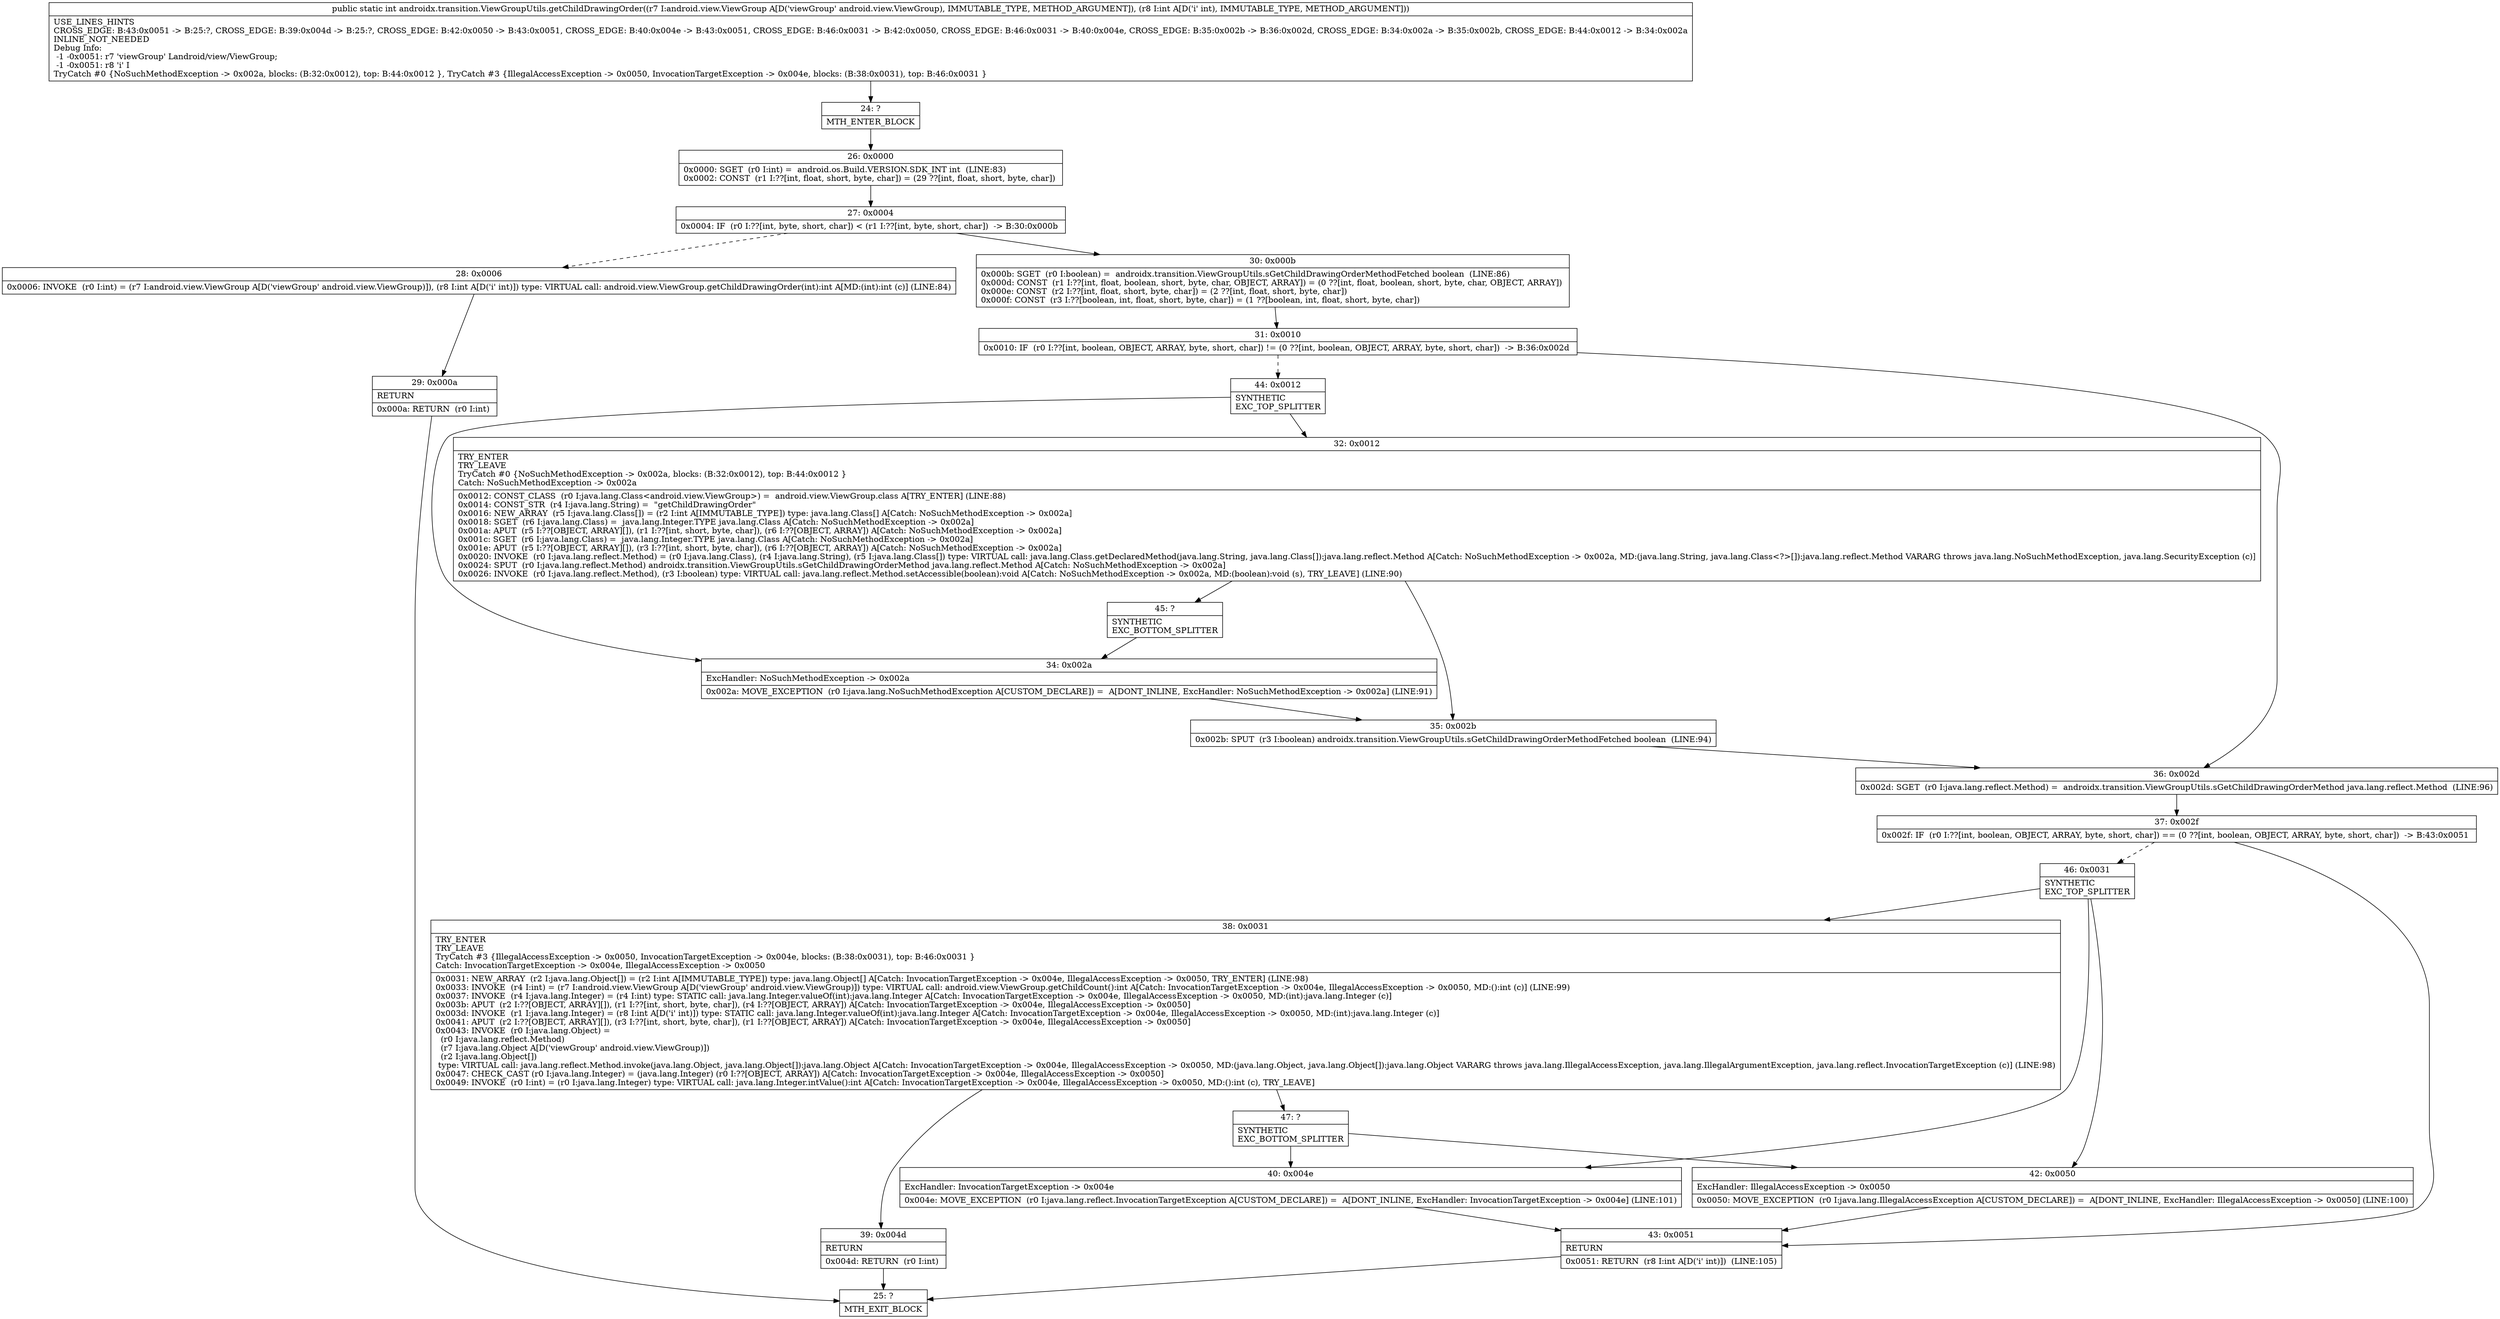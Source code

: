 digraph "CFG forandroidx.transition.ViewGroupUtils.getChildDrawingOrder(Landroid\/view\/ViewGroup;I)I" {
Node_24 [shape=record,label="{24\:\ ?|MTH_ENTER_BLOCK\l}"];
Node_26 [shape=record,label="{26\:\ 0x0000|0x0000: SGET  (r0 I:int) =  android.os.Build.VERSION.SDK_INT int  (LINE:83)\l0x0002: CONST  (r1 I:??[int, float, short, byte, char]) = (29 ??[int, float, short, byte, char]) \l}"];
Node_27 [shape=record,label="{27\:\ 0x0004|0x0004: IF  (r0 I:??[int, byte, short, char]) \< (r1 I:??[int, byte, short, char])  \-\> B:30:0x000b \l}"];
Node_28 [shape=record,label="{28\:\ 0x0006|0x0006: INVOKE  (r0 I:int) = (r7 I:android.view.ViewGroup A[D('viewGroup' android.view.ViewGroup)]), (r8 I:int A[D('i' int)]) type: VIRTUAL call: android.view.ViewGroup.getChildDrawingOrder(int):int A[MD:(int):int (c)] (LINE:84)\l}"];
Node_29 [shape=record,label="{29\:\ 0x000a|RETURN\l|0x000a: RETURN  (r0 I:int) \l}"];
Node_25 [shape=record,label="{25\:\ ?|MTH_EXIT_BLOCK\l}"];
Node_30 [shape=record,label="{30\:\ 0x000b|0x000b: SGET  (r0 I:boolean) =  androidx.transition.ViewGroupUtils.sGetChildDrawingOrderMethodFetched boolean  (LINE:86)\l0x000d: CONST  (r1 I:??[int, float, boolean, short, byte, char, OBJECT, ARRAY]) = (0 ??[int, float, boolean, short, byte, char, OBJECT, ARRAY]) \l0x000e: CONST  (r2 I:??[int, float, short, byte, char]) = (2 ??[int, float, short, byte, char]) \l0x000f: CONST  (r3 I:??[boolean, int, float, short, byte, char]) = (1 ??[boolean, int, float, short, byte, char]) \l}"];
Node_31 [shape=record,label="{31\:\ 0x0010|0x0010: IF  (r0 I:??[int, boolean, OBJECT, ARRAY, byte, short, char]) != (0 ??[int, boolean, OBJECT, ARRAY, byte, short, char])  \-\> B:36:0x002d \l}"];
Node_36 [shape=record,label="{36\:\ 0x002d|0x002d: SGET  (r0 I:java.lang.reflect.Method) =  androidx.transition.ViewGroupUtils.sGetChildDrawingOrderMethod java.lang.reflect.Method  (LINE:96)\l}"];
Node_37 [shape=record,label="{37\:\ 0x002f|0x002f: IF  (r0 I:??[int, boolean, OBJECT, ARRAY, byte, short, char]) == (0 ??[int, boolean, OBJECT, ARRAY, byte, short, char])  \-\> B:43:0x0051 \l}"];
Node_43 [shape=record,label="{43\:\ 0x0051|RETURN\l|0x0051: RETURN  (r8 I:int A[D('i' int)])  (LINE:105)\l}"];
Node_46 [shape=record,label="{46\:\ 0x0031|SYNTHETIC\lEXC_TOP_SPLITTER\l}"];
Node_38 [shape=record,label="{38\:\ 0x0031|TRY_ENTER\lTRY_LEAVE\lTryCatch #3 \{IllegalAccessException \-\> 0x0050, InvocationTargetException \-\> 0x004e, blocks: (B:38:0x0031), top: B:46:0x0031 \}\lCatch: InvocationTargetException \-\> 0x004e, IllegalAccessException \-\> 0x0050\l|0x0031: NEW_ARRAY  (r2 I:java.lang.Object[]) = (r2 I:int A[IMMUTABLE_TYPE]) type: java.lang.Object[] A[Catch: InvocationTargetException \-\> 0x004e, IllegalAccessException \-\> 0x0050, TRY_ENTER] (LINE:98)\l0x0033: INVOKE  (r4 I:int) = (r7 I:android.view.ViewGroup A[D('viewGroup' android.view.ViewGroup)]) type: VIRTUAL call: android.view.ViewGroup.getChildCount():int A[Catch: InvocationTargetException \-\> 0x004e, IllegalAccessException \-\> 0x0050, MD:():int (c)] (LINE:99)\l0x0037: INVOKE  (r4 I:java.lang.Integer) = (r4 I:int) type: STATIC call: java.lang.Integer.valueOf(int):java.lang.Integer A[Catch: InvocationTargetException \-\> 0x004e, IllegalAccessException \-\> 0x0050, MD:(int):java.lang.Integer (c)]\l0x003b: APUT  (r2 I:??[OBJECT, ARRAY][]), (r1 I:??[int, short, byte, char]), (r4 I:??[OBJECT, ARRAY]) A[Catch: InvocationTargetException \-\> 0x004e, IllegalAccessException \-\> 0x0050]\l0x003d: INVOKE  (r1 I:java.lang.Integer) = (r8 I:int A[D('i' int)]) type: STATIC call: java.lang.Integer.valueOf(int):java.lang.Integer A[Catch: InvocationTargetException \-\> 0x004e, IllegalAccessException \-\> 0x0050, MD:(int):java.lang.Integer (c)]\l0x0041: APUT  (r2 I:??[OBJECT, ARRAY][]), (r3 I:??[int, short, byte, char]), (r1 I:??[OBJECT, ARRAY]) A[Catch: InvocationTargetException \-\> 0x004e, IllegalAccessException \-\> 0x0050]\l0x0043: INVOKE  (r0 I:java.lang.Object) = \l  (r0 I:java.lang.reflect.Method)\l  (r7 I:java.lang.Object A[D('viewGroup' android.view.ViewGroup)])\l  (r2 I:java.lang.Object[])\l type: VIRTUAL call: java.lang.reflect.Method.invoke(java.lang.Object, java.lang.Object[]):java.lang.Object A[Catch: InvocationTargetException \-\> 0x004e, IllegalAccessException \-\> 0x0050, MD:(java.lang.Object, java.lang.Object[]):java.lang.Object VARARG throws java.lang.IllegalAccessException, java.lang.IllegalArgumentException, java.lang.reflect.InvocationTargetException (c)] (LINE:98)\l0x0047: CHECK_CAST (r0 I:java.lang.Integer) = (java.lang.Integer) (r0 I:??[OBJECT, ARRAY]) A[Catch: InvocationTargetException \-\> 0x004e, IllegalAccessException \-\> 0x0050]\l0x0049: INVOKE  (r0 I:int) = (r0 I:java.lang.Integer) type: VIRTUAL call: java.lang.Integer.intValue():int A[Catch: InvocationTargetException \-\> 0x004e, IllegalAccessException \-\> 0x0050, MD:():int (c), TRY_LEAVE]\l}"];
Node_39 [shape=record,label="{39\:\ 0x004d|RETURN\l|0x004d: RETURN  (r0 I:int) \l}"];
Node_47 [shape=record,label="{47\:\ ?|SYNTHETIC\lEXC_BOTTOM_SPLITTER\l}"];
Node_42 [shape=record,label="{42\:\ 0x0050|ExcHandler: IllegalAccessException \-\> 0x0050\l|0x0050: MOVE_EXCEPTION  (r0 I:java.lang.IllegalAccessException A[CUSTOM_DECLARE]) =  A[DONT_INLINE, ExcHandler: IllegalAccessException \-\> 0x0050] (LINE:100)\l}"];
Node_40 [shape=record,label="{40\:\ 0x004e|ExcHandler: InvocationTargetException \-\> 0x004e\l|0x004e: MOVE_EXCEPTION  (r0 I:java.lang.reflect.InvocationTargetException A[CUSTOM_DECLARE]) =  A[DONT_INLINE, ExcHandler: InvocationTargetException \-\> 0x004e] (LINE:101)\l}"];
Node_44 [shape=record,label="{44\:\ 0x0012|SYNTHETIC\lEXC_TOP_SPLITTER\l}"];
Node_32 [shape=record,label="{32\:\ 0x0012|TRY_ENTER\lTRY_LEAVE\lTryCatch #0 \{NoSuchMethodException \-\> 0x002a, blocks: (B:32:0x0012), top: B:44:0x0012 \}\lCatch: NoSuchMethodException \-\> 0x002a\l|0x0012: CONST_CLASS  (r0 I:java.lang.Class\<android.view.ViewGroup\>) =  android.view.ViewGroup.class A[TRY_ENTER] (LINE:88)\l0x0014: CONST_STR  (r4 I:java.lang.String) =  \"getChildDrawingOrder\" \l0x0016: NEW_ARRAY  (r5 I:java.lang.Class[]) = (r2 I:int A[IMMUTABLE_TYPE]) type: java.lang.Class[] A[Catch: NoSuchMethodException \-\> 0x002a]\l0x0018: SGET  (r6 I:java.lang.Class) =  java.lang.Integer.TYPE java.lang.Class A[Catch: NoSuchMethodException \-\> 0x002a]\l0x001a: APUT  (r5 I:??[OBJECT, ARRAY][]), (r1 I:??[int, short, byte, char]), (r6 I:??[OBJECT, ARRAY]) A[Catch: NoSuchMethodException \-\> 0x002a]\l0x001c: SGET  (r6 I:java.lang.Class) =  java.lang.Integer.TYPE java.lang.Class A[Catch: NoSuchMethodException \-\> 0x002a]\l0x001e: APUT  (r5 I:??[OBJECT, ARRAY][]), (r3 I:??[int, short, byte, char]), (r6 I:??[OBJECT, ARRAY]) A[Catch: NoSuchMethodException \-\> 0x002a]\l0x0020: INVOKE  (r0 I:java.lang.reflect.Method) = (r0 I:java.lang.Class), (r4 I:java.lang.String), (r5 I:java.lang.Class[]) type: VIRTUAL call: java.lang.Class.getDeclaredMethod(java.lang.String, java.lang.Class[]):java.lang.reflect.Method A[Catch: NoSuchMethodException \-\> 0x002a, MD:(java.lang.String, java.lang.Class\<?\>[]):java.lang.reflect.Method VARARG throws java.lang.NoSuchMethodException, java.lang.SecurityException (c)]\l0x0024: SPUT  (r0 I:java.lang.reflect.Method) androidx.transition.ViewGroupUtils.sGetChildDrawingOrderMethod java.lang.reflect.Method A[Catch: NoSuchMethodException \-\> 0x002a]\l0x0026: INVOKE  (r0 I:java.lang.reflect.Method), (r3 I:boolean) type: VIRTUAL call: java.lang.reflect.Method.setAccessible(boolean):void A[Catch: NoSuchMethodException \-\> 0x002a, MD:(boolean):void (s), TRY_LEAVE] (LINE:90)\l}"];
Node_35 [shape=record,label="{35\:\ 0x002b|0x002b: SPUT  (r3 I:boolean) androidx.transition.ViewGroupUtils.sGetChildDrawingOrderMethodFetched boolean  (LINE:94)\l}"];
Node_45 [shape=record,label="{45\:\ ?|SYNTHETIC\lEXC_BOTTOM_SPLITTER\l}"];
Node_34 [shape=record,label="{34\:\ 0x002a|ExcHandler: NoSuchMethodException \-\> 0x002a\l|0x002a: MOVE_EXCEPTION  (r0 I:java.lang.NoSuchMethodException A[CUSTOM_DECLARE]) =  A[DONT_INLINE, ExcHandler: NoSuchMethodException \-\> 0x002a] (LINE:91)\l}"];
MethodNode[shape=record,label="{public static int androidx.transition.ViewGroupUtils.getChildDrawingOrder((r7 I:android.view.ViewGroup A[D('viewGroup' android.view.ViewGroup), IMMUTABLE_TYPE, METHOD_ARGUMENT]), (r8 I:int A[D('i' int), IMMUTABLE_TYPE, METHOD_ARGUMENT]))  | USE_LINES_HINTS\lCROSS_EDGE: B:43:0x0051 \-\> B:25:?, CROSS_EDGE: B:39:0x004d \-\> B:25:?, CROSS_EDGE: B:42:0x0050 \-\> B:43:0x0051, CROSS_EDGE: B:40:0x004e \-\> B:43:0x0051, CROSS_EDGE: B:46:0x0031 \-\> B:42:0x0050, CROSS_EDGE: B:46:0x0031 \-\> B:40:0x004e, CROSS_EDGE: B:35:0x002b \-\> B:36:0x002d, CROSS_EDGE: B:34:0x002a \-\> B:35:0x002b, CROSS_EDGE: B:44:0x0012 \-\> B:34:0x002a\lINLINE_NOT_NEEDED\lDebug Info:\l  \-1 \-0x0051: r7 'viewGroup' Landroid\/view\/ViewGroup;\l  \-1 \-0x0051: r8 'i' I\lTryCatch #0 \{NoSuchMethodException \-\> 0x002a, blocks: (B:32:0x0012), top: B:44:0x0012 \}, TryCatch #3 \{IllegalAccessException \-\> 0x0050, InvocationTargetException \-\> 0x004e, blocks: (B:38:0x0031), top: B:46:0x0031 \}\l}"];
MethodNode -> Node_24;Node_24 -> Node_26;
Node_26 -> Node_27;
Node_27 -> Node_28[style=dashed];
Node_27 -> Node_30;
Node_28 -> Node_29;
Node_29 -> Node_25;
Node_30 -> Node_31;
Node_31 -> Node_36;
Node_31 -> Node_44[style=dashed];
Node_36 -> Node_37;
Node_37 -> Node_43;
Node_37 -> Node_46[style=dashed];
Node_43 -> Node_25;
Node_46 -> Node_38;
Node_46 -> Node_42;
Node_46 -> Node_40;
Node_38 -> Node_39;
Node_38 -> Node_47;
Node_39 -> Node_25;
Node_47 -> Node_42;
Node_47 -> Node_40;
Node_42 -> Node_43;
Node_40 -> Node_43;
Node_44 -> Node_32;
Node_44 -> Node_34;
Node_32 -> Node_35;
Node_32 -> Node_45;
Node_35 -> Node_36;
Node_45 -> Node_34;
Node_34 -> Node_35;
}

